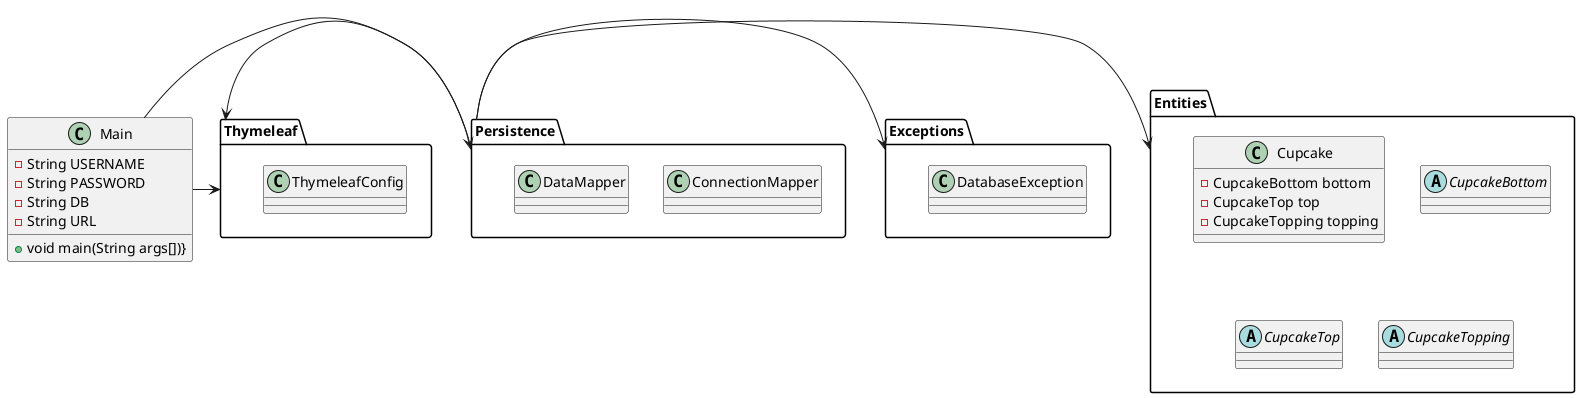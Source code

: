 @startuml
'https://plantuml.com/class-diagram



Main -> Thymeleaf
Main -> Persistence
Persistence -> Thymeleaf
Persistence -> Exceptions
Persistence -> Entities


class Main {
-String USERNAME
-String PASSWORD
-String DB
-String URL
+void main(String args[])}
}

package Entities {
class Cupcake{
-CupcakeBottom bottom
-CupcakeTop top
-CupcakeTopping topping
}

abstract class CupcakeBottom {}
abstract class CupcakeTop {}
abstract class CupcakeTopping {}
}

package Exceptions {
class DatabaseException {}
}

package Persistence {
class ConnectionMapper {}

class DataMapper {}
}

package Thymeleaf {
class ThymeleafConfig{}
}





@enduml